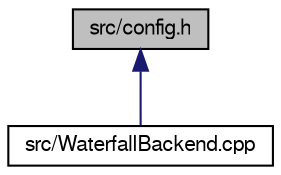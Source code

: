 digraph "src/config.h"
{
  edge [fontname="FreeSans",fontsize="10",labelfontname="FreeSans",labelfontsize="10"];
  node [fontname="FreeSans",fontsize="10",shape=record];
  Node1 [label="src/config.h",height=0.2,width=0.4,color="black", fillcolor="grey75", style="filled" fontcolor="black"];
  Node1 -> Node2 [dir="back",color="midnightblue",fontsize="10",style="solid",fontname="FreeSans"];
  Node2 [label="src/WaterfallBackend.cpp",height=0.2,width=0.4,color="black", fillcolor="white", style="filled",URL="$_waterfall_backend_8cpp.html",tooltip="Implementation file for the WaterfallBackend class. "];
}
